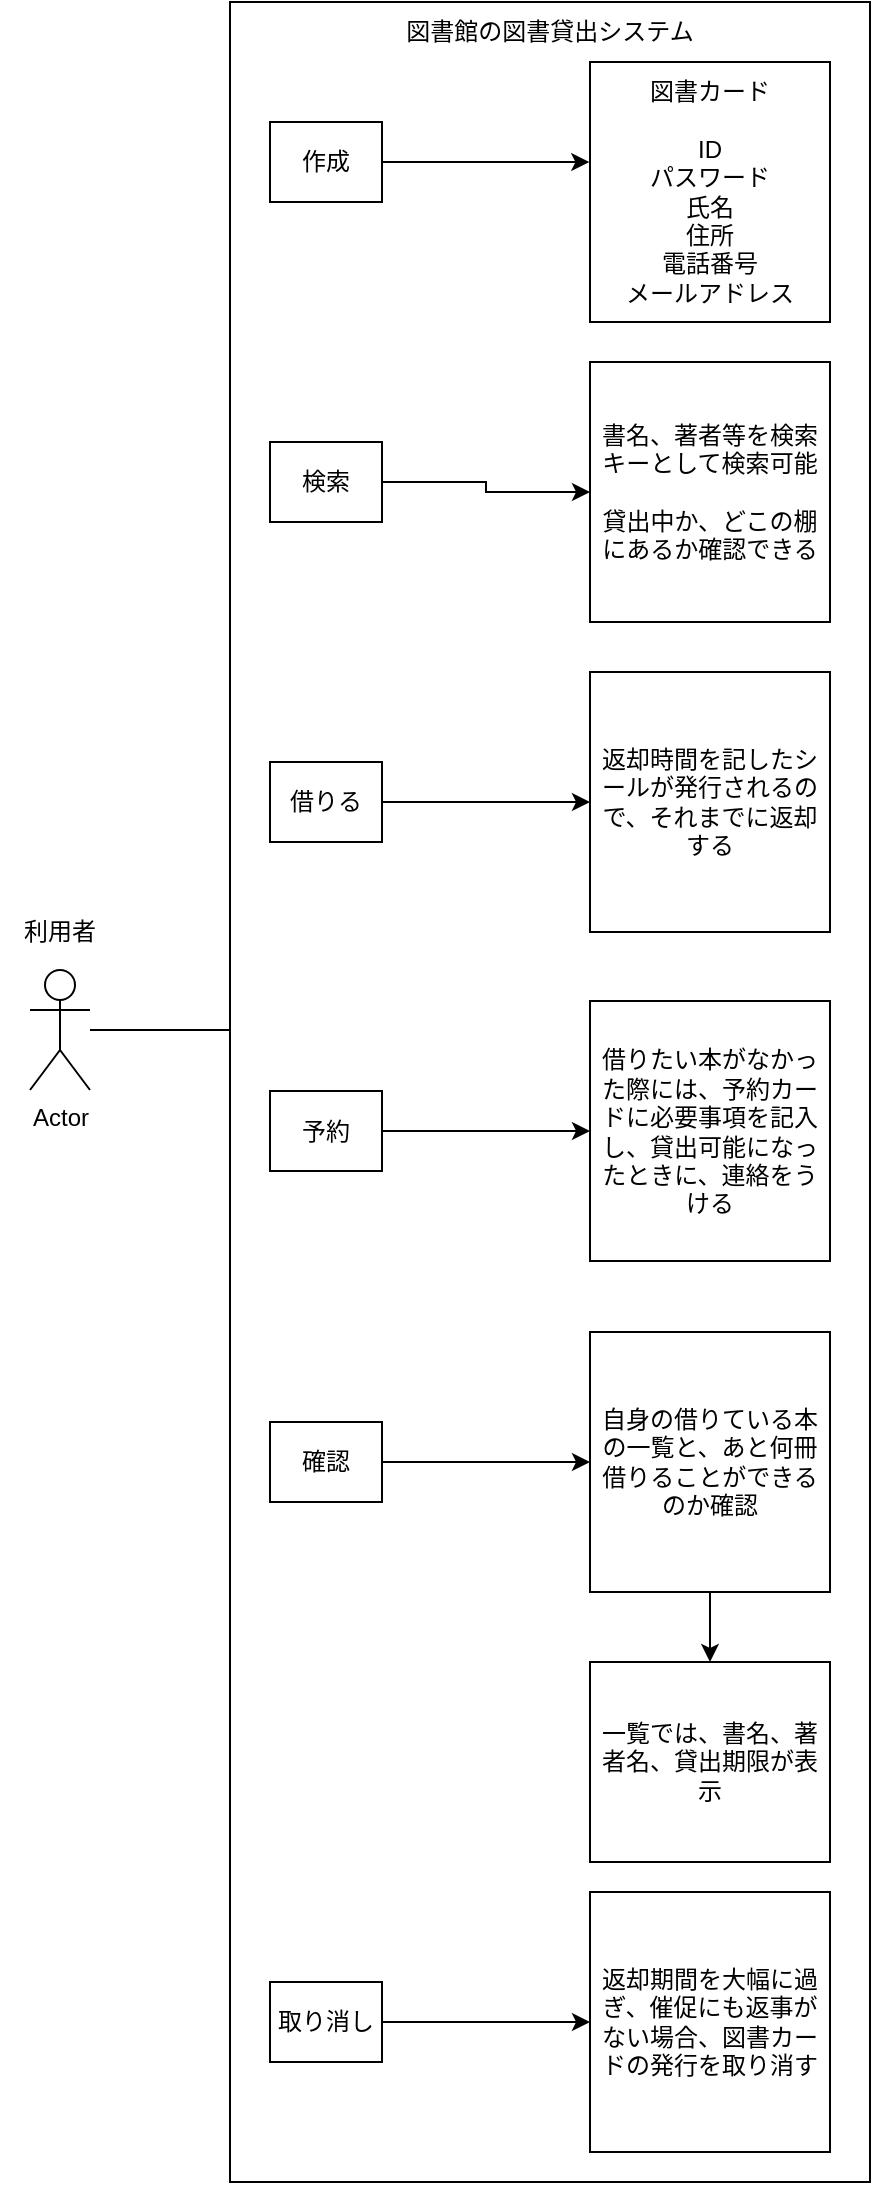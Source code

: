<mxfile version="28.2.0">
  <diagram name="Page-1" id="qvojYX700zjDLkyBCcWP">
    <mxGraphModel dx="1017" dy="460" grid="1" gridSize="10" guides="1" tooltips="1" connect="1" arrows="1" fold="1" page="1" pageScale="1" pageWidth="827" pageHeight="1169" math="0" shadow="0">
      <root>
        <mxCell id="0" />
        <mxCell id="1" parent="0" />
        <mxCell id="lhfclfMq8V6bUY2u5FKq-40" value="" style="edgeStyle=orthogonalEdgeStyle;rounded=0;orthogonalLoop=1;jettySize=auto;html=1;" parent="1" source="lhfclfMq8V6bUY2u5FKq-3" target="lhfclfMq8V6bUY2u5FKq-22" edge="1">
          <mxGeometry relative="1" as="geometry" />
        </mxCell>
        <mxCell id="lhfclfMq8V6bUY2u5FKq-3" value="Actor" style="shape=umlActor;verticalLabelPosition=bottom;verticalAlign=top;html=1;outlineConnect=0;" parent="1" vertex="1">
          <mxGeometry x="220" y="524" width="30" height="60" as="geometry" />
        </mxCell>
        <mxCell id="lhfclfMq8V6bUY2u5FKq-4" value="" style="rounded=0;whiteSpace=wrap;html=1;" parent="1" vertex="1">
          <mxGeometry x="320" y="40" width="320" height="1090" as="geometry" />
        </mxCell>
        <mxCell id="lhfclfMq8V6bUY2u5FKq-6" value="図書館の図書貸出システム" style="text;html=1;align=center;verticalAlign=middle;whiteSpace=wrap;rounded=0;" parent="1" vertex="1">
          <mxGeometry x="405" y="40" width="150" height="30" as="geometry" />
        </mxCell>
        <mxCell id="lhfclfMq8V6bUY2u5FKq-7" value="作成" style="rounded=0;whiteSpace=wrap;html=1;" parent="1" vertex="1">
          <mxGeometry x="340" y="100" width="56" height="40" as="geometry" />
        </mxCell>
        <mxCell id="lhfclfMq8V6bUY2u5FKq-10" value="" style="endArrow=classic;html=1;rounded=0;exitX=1;exitY=0.5;exitDx=0;exitDy=0;entryX=-0.003;entryY=0.385;entryDx=0;entryDy=0;entryPerimeter=0;" parent="1" source="lhfclfMq8V6bUY2u5FKq-7" target="lhfclfMq8V6bUY2u5FKq-11" edge="1">
          <mxGeometry width="50" height="50" relative="1" as="geometry">
            <mxPoint x="450" y="300" as="sourcePoint" />
            <mxPoint x="500" y="250" as="targetPoint" />
          </mxGeometry>
        </mxCell>
        <mxCell id="lhfclfMq8V6bUY2u5FKq-11" value="図書カード&lt;div&gt;&lt;br&gt;&lt;div&gt;ID&lt;/div&gt;&lt;div&gt;パスワード&lt;/div&gt;&lt;/div&gt;&lt;div&gt;氏名&lt;/div&gt;&lt;div&gt;住所&lt;/div&gt;&lt;div&gt;電話番号&lt;/div&gt;&lt;div&gt;メールアドレス&lt;/div&gt;" style="rounded=0;whiteSpace=wrap;html=1;" parent="1" vertex="1">
          <mxGeometry x="500" y="70" width="120" height="130" as="geometry" />
        </mxCell>
        <mxCell id="lhfclfMq8V6bUY2u5FKq-25" value="" style="edgeStyle=orthogonalEdgeStyle;rounded=0;orthogonalLoop=1;jettySize=auto;html=1;" parent="1" source="lhfclfMq8V6bUY2u5FKq-12" target="lhfclfMq8V6bUY2u5FKq-13" edge="1">
          <mxGeometry relative="1" as="geometry" />
        </mxCell>
        <mxCell id="lhfclfMq8V6bUY2u5FKq-12" value="検索" style="rounded=0;whiteSpace=wrap;html=1;" parent="1" vertex="1">
          <mxGeometry x="340" y="260" width="56" height="40" as="geometry" />
        </mxCell>
        <mxCell id="lhfclfMq8V6bUY2u5FKq-13" value="書名、著者等を検索キーとして検索可能&lt;div&gt;&lt;br&gt;&lt;/div&gt;&lt;div&gt;貸出中か、どこの棚にあるか確認できる&lt;/div&gt;" style="rounded=0;whiteSpace=wrap;html=1;" parent="1" vertex="1">
          <mxGeometry x="500" y="220" width="120" height="130" as="geometry" />
        </mxCell>
        <mxCell id="lhfclfMq8V6bUY2u5FKq-15" value="借りる" style="rounded=0;whiteSpace=wrap;html=1;" parent="1" vertex="1">
          <mxGeometry x="340" y="420" width="56" height="40" as="geometry" />
        </mxCell>
        <mxCell id="lhfclfMq8V6bUY2u5FKq-16" value="返却時間を記したシールが発行されるので、それまでに返却する" style="rounded=0;whiteSpace=wrap;html=1;" parent="1" vertex="1">
          <mxGeometry x="500" y="375" width="120" height="130" as="geometry" />
        </mxCell>
        <mxCell id="lhfclfMq8V6bUY2u5FKq-19" value="" style="endArrow=classic;html=1;rounded=0;entryX=0;entryY=0.5;entryDx=0;entryDy=0;exitX=1;exitY=0.5;exitDx=0;exitDy=0;" parent="1" source="lhfclfMq8V6bUY2u5FKq-15" target="lhfclfMq8V6bUY2u5FKq-16" edge="1">
          <mxGeometry width="50" height="50" relative="1" as="geometry">
            <mxPoint x="340" y="490" as="sourcePoint" />
            <mxPoint x="390" y="440" as="targetPoint" />
          </mxGeometry>
        </mxCell>
        <mxCell id="lhfclfMq8V6bUY2u5FKq-24" value="" style="edgeStyle=orthogonalEdgeStyle;rounded=0;orthogonalLoop=1;jettySize=auto;html=1;" parent="1" source="lhfclfMq8V6bUY2u5FKq-22" target="lhfclfMq8V6bUY2u5FKq-23" edge="1">
          <mxGeometry relative="1" as="geometry" />
        </mxCell>
        <mxCell id="lhfclfMq8V6bUY2u5FKq-22" value="予約" style="rounded=0;whiteSpace=wrap;html=1;" parent="1" vertex="1">
          <mxGeometry x="340" y="584.5" width="56" height="40" as="geometry" />
        </mxCell>
        <mxCell id="lhfclfMq8V6bUY2u5FKq-23" value="借りたい本がなかった際には、予約カードに必要事項を記入し、貸出可能になったときに、連絡をうける" style="rounded=0;whiteSpace=wrap;html=1;" parent="1" vertex="1">
          <mxGeometry x="500" y="539.5" width="120" height="130" as="geometry" />
        </mxCell>
        <mxCell id="lhfclfMq8V6bUY2u5FKq-29" value="" style="edgeStyle=orthogonalEdgeStyle;rounded=0;orthogonalLoop=1;jettySize=auto;html=1;" parent="1" source="lhfclfMq8V6bUY2u5FKq-27" target="lhfclfMq8V6bUY2u5FKq-28" edge="1">
          <mxGeometry relative="1" as="geometry" />
        </mxCell>
        <mxCell id="lhfclfMq8V6bUY2u5FKq-27" value="確認" style="rounded=0;whiteSpace=wrap;html=1;" parent="1" vertex="1">
          <mxGeometry x="340" y="750" width="56" height="40" as="geometry" />
        </mxCell>
        <mxCell id="lhfclfMq8V6bUY2u5FKq-28" value="自身の借りている本の一覧と、あと何冊借りることができるのか確認" style="rounded=0;whiteSpace=wrap;html=1;" parent="1" vertex="1">
          <mxGeometry x="500" y="705" width="120" height="130" as="geometry" />
        </mxCell>
        <mxCell id="lhfclfMq8V6bUY2u5FKq-33" value="" style="edgeStyle=orthogonalEdgeStyle;rounded=0;orthogonalLoop=1;jettySize=auto;html=1;exitX=0.5;exitY=1;exitDx=0;exitDy=0;" parent="1" source="lhfclfMq8V6bUY2u5FKq-28" target="lhfclfMq8V6bUY2u5FKq-34" edge="1">
          <mxGeometry relative="1" as="geometry">
            <mxPoint x="396" y="940" as="sourcePoint" />
            <mxPoint x="500" y="950" as="targetPoint" />
          </mxGeometry>
        </mxCell>
        <mxCell id="lhfclfMq8V6bUY2u5FKq-34" value="一覧では、書名、著者名、貸出期限が表示" style="rounded=0;whiteSpace=wrap;html=1;" parent="1" vertex="1">
          <mxGeometry x="500" y="870" width="120" height="100" as="geometry" />
        </mxCell>
        <mxCell id="lhfclfMq8V6bUY2u5FKq-37" value="" style="edgeStyle=orthogonalEdgeStyle;rounded=0;orthogonalLoop=1;jettySize=auto;html=1;" parent="1" source="lhfclfMq8V6bUY2u5FKq-35" target="lhfclfMq8V6bUY2u5FKq-36" edge="1">
          <mxGeometry relative="1" as="geometry" />
        </mxCell>
        <mxCell id="lhfclfMq8V6bUY2u5FKq-35" value="取り消し" style="rounded=0;whiteSpace=wrap;html=1;" parent="1" vertex="1">
          <mxGeometry x="340" y="1030" width="56" height="40" as="geometry" />
        </mxCell>
        <mxCell id="lhfclfMq8V6bUY2u5FKq-36" value="返却期間を大幅に過ぎ、催促にも返事がない場合、図書カードの発行を取り消す" style="rounded=0;whiteSpace=wrap;html=1;" parent="1" vertex="1">
          <mxGeometry x="500" y="985" width="120" height="130" as="geometry" />
        </mxCell>
        <mxCell id="lhfclfMq8V6bUY2u5FKq-41" value="利用者" style="text;html=1;align=center;verticalAlign=middle;whiteSpace=wrap;rounded=0;" parent="1" vertex="1">
          <mxGeometry x="205" y="490" width="60" height="30" as="geometry" />
        </mxCell>
      </root>
    </mxGraphModel>
  </diagram>
</mxfile>
